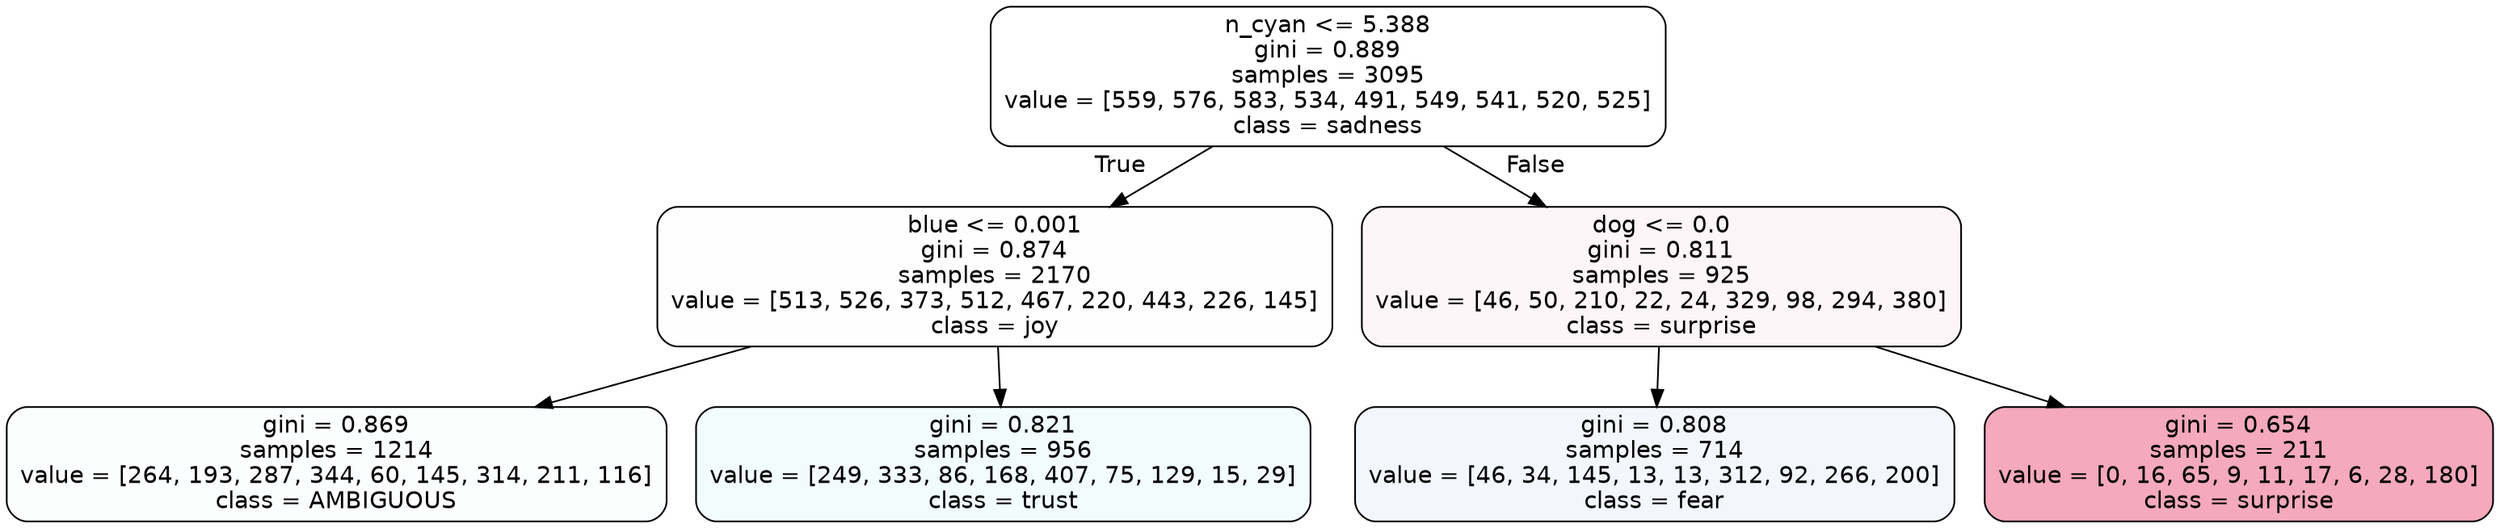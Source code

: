 digraph Tree {
node [shape=box, style="filled, rounded", color="black", fontname=helvetica] ;
edge [fontname=helvetica] ;
0 [label="n_cyan <= 5.388\ngini = 0.889\nsamples = 3095\nvalue = [559, 576, 583, 534, 491, 549, 541, 520, 525]\nclass = sadness", fillcolor="#64e53900"] ;
1 [label="blue <= 0.001\ngini = 0.874\nsamples = 2170\nvalue = [513, 526, 373, 512, 467, 220, 443, 226, 145]\nclass = joy", fillcolor="#d7e53901"] ;
0 -> 1 [labeldistance=2.5, labelangle=45, headlabel="True"] ;
2 [label="gini = 0.869\nsamples = 1214\nvalue = [264, 193, 287, 344, 60, 145, 314, 211, 116]\nclass = AMBIGUOUS", fillcolor="#39e58105"] ;
1 -> 2 ;
3 [label="gini = 0.821\nsamples = 956\nvalue = [249, 333, 86, 168, 407, 75, 129, 15, 29]\nclass = trust", fillcolor="#39d7e510"] ;
1 -> 3 ;
4 [label="dog <= 0.0\ngini = 0.811\nsamples = 925\nvalue = [46, 50, 210, 22, 24, 329, 98, 294, 380]\nclass = surprise", fillcolor="#e539640c"] ;
0 -> 4 [labeldistance=2.5, labelangle=-45, headlabel="False"] ;
5 [label="gini = 0.808\nsamples = 714\nvalue = [46, 34, 145, 13, 13, 312, 92, 266, 200]\nclass = fear", fillcolor="#3964e50e"] ;
4 -> 5 ;
6 [label="gini = 0.654\nsamples = 211\nvalue = [0, 16, 65, 9, 11, 17, 6, 28, 180]\nclass = surprise", fillcolor="#e539646e"] ;
4 -> 6 ;
}